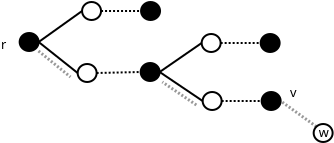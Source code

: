 <?xml version="1.0"?>
<dia:diagram xmlns:dia="http://www.lysator.liu.se/~alla/dia/">
  <dia:layer name="Hintergrund" visible="true">
    <dia:object type="Standard - Ellipse" version="0" id="O0">
      <dia:attribute name="obj_pos">
        <dia:point val="4,8.05"/>
      </dia:attribute>
      <dia:attribute name="obj_bb">
        <dia:rectangle val="3.95,8;5,9"/>
      </dia:attribute>
      <dia:attribute name="elem_corner">
        <dia:point val="4,8.05"/>
      </dia:attribute>
      <dia:attribute name="elem_width">
        <dia:real val="0.95"/>
      </dia:attribute>
      <dia:attribute name="elem_height">
        <dia:real val="0.9"/>
      </dia:attribute>
      <dia:attribute name="inner_color">
        <dia:color val="#000000"/>
      </dia:attribute>
    </dia:object>
    <dia:object type="Standard - Ellipse" version="0" id="O1">
      <dia:attribute name="obj_pos">
        <dia:point val="6.9,9.6"/>
      </dia:attribute>
      <dia:attribute name="obj_bb">
        <dia:rectangle val="6.85,9.55;7.9,10.55"/>
      </dia:attribute>
      <dia:attribute name="elem_corner">
        <dia:point val="6.9,9.6"/>
      </dia:attribute>
      <dia:attribute name="elem_width">
        <dia:real val="0.95"/>
      </dia:attribute>
      <dia:attribute name="elem_height">
        <dia:real val="0.9"/>
      </dia:attribute>
    </dia:object>
    <dia:object type="Standard - Ellipse" version="0" id="O2">
      <dia:attribute name="obj_pos">
        <dia:point val="10.05,9.55"/>
      </dia:attribute>
      <dia:attribute name="obj_bb">
        <dia:rectangle val="10,9.5;11.05,10.5"/>
      </dia:attribute>
      <dia:attribute name="elem_corner">
        <dia:point val="10.05,9.55"/>
      </dia:attribute>
      <dia:attribute name="elem_width">
        <dia:real val="0.95"/>
      </dia:attribute>
      <dia:attribute name="elem_height">
        <dia:real val="0.9"/>
      </dia:attribute>
      <dia:attribute name="inner_color">
        <dia:color val="#000000"/>
      </dia:attribute>
    </dia:object>
    <dia:object type="Standard - Line" version="0" id="O3">
      <dia:attribute name="obj_pos">
        <dia:point val="4.95,8.5"/>
      </dia:attribute>
      <dia:attribute name="obj_bb">
        <dia:rectangle val="4.911,8.461;6.939,10.089"/>
      </dia:attribute>
      <dia:attribute name="conn_endpoints">
        <dia:point val="4.95,8.5"/>
        <dia:point val="6.9,10.05"/>
      </dia:attribute>
      <dia:attribute name="numcp">
        <dia:int val="1"/>
      </dia:attribute>
      <dia:connections>
        <dia:connection handle="0" to="O0" connection="4"/>
        <dia:connection handle="1" to="O1" connection="3"/>
      </dia:connections>
    </dia:object>
    <dia:object type="Standard - Line" version="0" id="O4">
      <dia:attribute name="obj_pos">
        <dia:point val="7.85,10.05"/>
      </dia:attribute>
      <dia:attribute name="obj_bb">
        <dia:rectangle val="7.8,9.95;10.1,10.1"/>
      </dia:attribute>
      <dia:attribute name="conn_endpoints">
        <dia:point val="7.85,10.05"/>
        <dia:point val="10.05,10"/>
      </dia:attribute>
      <dia:attribute name="numcp">
        <dia:int val="1"/>
      </dia:attribute>
      <dia:attribute name="line_style">
        <dia:enum val="4"/>
      </dia:attribute>
      <dia:connections>
        <dia:connection handle="0" to="O1" connection="4"/>
        <dia:connection handle="1" to="O2" connection="3"/>
      </dia:connections>
    </dia:object>
    <dia:object type="Standard - Ellipse" version="0" id="O5">
      <dia:attribute name="obj_pos">
        <dia:point val="13.1,8.1"/>
      </dia:attribute>
      <dia:attribute name="obj_bb">
        <dia:rectangle val="13.05,8.05;14.1,9.05"/>
      </dia:attribute>
      <dia:attribute name="elem_corner">
        <dia:point val="13.1,8.1"/>
      </dia:attribute>
      <dia:attribute name="elem_width">
        <dia:real val="0.95"/>
      </dia:attribute>
      <dia:attribute name="elem_height">
        <dia:real val="0.9"/>
      </dia:attribute>
    </dia:object>
    <dia:object type="Standard - Ellipse" version="0" id="O6">
      <dia:attribute name="obj_pos">
        <dia:point val="16.05,8.1"/>
      </dia:attribute>
      <dia:attribute name="obj_bb">
        <dia:rectangle val="16,8.05;17.05,9.05"/>
      </dia:attribute>
      <dia:attribute name="elem_corner">
        <dia:point val="16.05,8.1"/>
      </dia:attribute>
      <dia:attribute name="elem_width">
        <dia:real val="0.95"/>
      </dia:attribute>
      <dia:attribute name="elem_height">
        <dia:real val="0.9"/>
      </dia:attribute>
      <dia:attribute name="inner_color">
        <dia:color val="#000000"/>
      </dia:attribute>
    </dia:object>
    <dia:object type="Standard - Line" version="0" id="O7">
      <dia:attribute name="obj_pos">
        <dia:point val="11,10"/>
      </dia:attribute>
      <dia:attribute name="obj_bb">
        <dia:rectangle val="10.959,8.509;13.141,10.041"/>
      </dia:attribute>
      <dia:attribute name="conn_endpoints">
        <dia:point val="11,10"/>
        <dia:point val="13.1,8.55"/>
      </dia:attribute>
      <dia:attribute name="numcp">
        <dia:int val="1"/>
      </dia:attribute>
      <dia:connections>
        <dia:connection handle="0" to="O2" connection="4"/>
        <dia:connection handle="1" to="O5" connection="3"/>
      </dia:connections>
    </dia:object>
    <dia:object type="Standard - Line" version="0" id="O8">
      <dia:attribute name="obj_pos">
        <dia:point val="14.05,8.55"/>
      </dia:attribute>
      <dia:attribute name="obj_bb">
        <dia:rectangle val="14,8.5;16.1,8.6"/>
      </dia:attribute>
      <dia:attribute name="conn_endpoints">
        <dia:point val="14.05,8.55"/>
        <dia:point val="16.05,8.55"/>
      </dia:attribute>
      <dia:attribute name="numcp">
        <dia:int val="1"/>
      </dia:attribute>
      <dia:attribute name="line_style">
        <dia:enum val="4"/>
      </dia:attribute>
      <dia:connections>
        <dia:connection handle="0" to="O5" connection="4"/>
        <dia:connection handle="1" to="O6" connection="3"/>
      </dia:connections>
    </dia:object>
    <dia:object type="Standard - Ellipse" version="0" id="O9">
      <dia:attribute name="obj_pos">
        <dia:point val="13.15,11"/>
      </dia:attribute>
      <dia:attribute name="obj_bb">
        <dia:rectangle val="13.1,10.95;14.15,11.95"/>
      </dia:attribute>
      <dia:attribute name="elem_corner">
        <dia:point val="13.15,11"/>
      </dia:attribute>
      <dia:attribute name="elem_width">
        <dia:real val="0.95"/>
      </dia:attribute>
      <dia:attribute name="elem_height">
        <dia:real val="0.9"/>
      </dia:attribute>
    </dia:object>
    <dia:object type="Standard - Line" version="0" id="O10">
      <dia:attribute name="obj_pos">
        <dia:point val="11,10"/>
      </dia:attribute>
      <dia:attribute name="obj_bb">
        <dia:rectangle val="10.959,9.959;13.191,11.492"/>
      </dia:attribute>
      <dia:attribute name="conn_endpoints">
        <dia:point val="11,10"/>
        <dia:point val="13.15,11.45"/>
      </dia:attribute>
      <dia:attribute name="numcp">
        <dia:int val="1"/>
      </dia:attribute>
      <dia:connections>
        <dia:connection handle="0" to="O2" connection="4"/>
        <dia:connection handle="1" to="O9" connection="3"/>
      </dia:connections>
    </dia:object>
    <dia:object type="Standard - Ellipse" version="0" id="O11">
      <dia:attribute name="obj_pos">
        <dia:point val="16.1,11"/>
      </dia:attribute>
      <dia:attribute name="obj_bb">
        <dia:rectangle val="16.05,10.95;17.1,11.95"/>
      </dia:attribute>
      <dia:attribute name="elem_corner">
        <dia:point val="16.1,11"/>
      </dia:attribute>
      <dia:attribute name="elem_width">
        <dia:real val="0.95"/>
      </dia:attribute>
      <dia:attribute name="elem_height">
        <dia:real val="0.9"/>
      </dia:attribute>
      <dia:attribute name="inner_color">
        <dia:color val="#000000"/>
      </dia:attribute>
    </dia:object>
    <dia:object type="Standard - Line" version="0" id="O12">
      <dia:attribute name="obj_pos">
        <dia:point val="14.1,11.45"/>
      </dia:attribute>
      <dia:attribute name="obj_bb">
        <dia:rectangle val="14.05,11.4;16.15,11.5"/>
      </dia:attribute>
      <dia:attribute name="conn_endpoints">
        <dia:point val="14.1,11.45"/>
        <dia:point val="16.1,11.45"/>
      </dia:attribute>
      <dia:attribute name="numcp">
        <dia:int val="1"/>
      </dia:attribute>
      <dia:attribute name="line_style">
        <dia:enum val="4"/>
      </dia:attribute>
      <dia:connections>
        <dia:connection handle="0" to="O9" connection="4"/>
        <dia:connection handle="1" to="O11" connection="3"/>
      </dia:connections>
    </dia:object>
    <dia:object type="Standard - Ellipse" version="0" id="O13">
      <dia:attribute name="obj_pos">
        <dia:point val="7.12,6.5"/>
      </dia:attribute>
      <dia:attribute name="obj_bb">
        <dia:rectangle val="7.07,6.45;8.12,7.45"/>
      </dia:attribute>
      <dia:attribute name="elem_corner">
        <dia:point val="7.12,6.5"/>
      </dia:attribute>
      <dia:attribute name="elem_width">
        <dia:real val="0.95"/>
      </dia:attribute>
      <dia:attribute name="elem_height">
        <dia:real val="0.9"/>
      </dia:attribute>
    </dia:object>
    <dia:object type="Standard - Ellipse" version="0" id="O14">
      <dia:attribute name="obj_pos">
        <dia:point val="10.07,6.5"/>
      </dia:attribute>
      <dia:attribute name="obj_bb">
        <dia:rectangle val="10.02,6.45;11.07,7.45"/>
      </dia:attribute>
      <dia:attribute name="elem_corner">
        <dia:point val="10.07,6.5"/>
      </dia:attribute>
      <dia:attribute name="elem_width">
        <dia:real val="0.95"/>
      </dia:attribute>
      <dia:attribute name="elem_height">
        <dia:real val="0.9"/>
      </dia:attribute>
      <dia:attribute name="inner_color">
        <dia:color val="#000000"/>
      </dia:attribute>
    </dia:object>
    <dia:object type="Standard - Line" version="0" id="O15">
      <dia:attribute name="obj_pos">
        <dia:point val="4.95,8.5"/>
      </dia:attribute>
      <dia:attribute name="obj_bb">
        <dia:rectangle val="4.909,6.909;7.16,8.541"/>
      </dia:attribute>
      <dia:attribute name="conn_endpoints">
        <dia:point val="4.95,8.5"/>
        <dia:point val="7.12,6.95"/>
      </dia:attribute>
      <dia:attribute name="numcp">
        <dia:int val="1"/>
      </dia:attribute>
      <dia:connections>
        <dia:connection handle="0" to="O0" connection="4"/>
        <dia:connection handle="1" to="O13" connection="3"/>
      </dia:connections>
    </dia:object>
    <dia:object type="Standard - Line" version="0" id="O16">
      <dia:attribute name="obj_pos">
        <dia:point val="8.07,6.95"/>
      </dia:attribute>
      <dia:attribute name="obj_bb">
        <dia:rectangle val="8.02,6.9;10.12,7"/>
      </dia:attribute>
      <dia:attribute name="conn_endpoints">
        <dia:point val="8.07,6.95"/>
        <dia:point val="10.07,6.95"/>
      </dia:attribute>
      <dia:attribute name="numcp">
        <dia:int val="1"/>
      </dia:attribute>
      <dia:attribute name="line_style">
        <dia:enum val="4"/>
      </dia:attribute>
      <dia:connections>
        <dia:connection handle="0" to="O13" connection="4"/>
        <dia:connection handle="1" to="O14" connection="3"/>
      </dia:connections>
    </dia:object>
    <dia:object type="Standard - Text" version="0" id="O17">
      <dia:attribute name="obj_pos">
        <dia:point val="3.2,8.85"/>
      </dia:attribute>
      <dia:attribute name="obj_bb">
        <dia:rectangle val="2.917,8.237;3.433,9.037"/>
      </dia:attribute>
      <dia:attribute name="text">
        <dia:composite type="text">
          <dia:attribute name="string">
            <dia:string>#r#</dia:string>
          </dia:attribute>
          <dia:attribute name="font">
            <dia:font name="Helvetica"/>
          </dia:attribute>
          <dia:attribute name="height">
            <dia:real val="0.8"/>
          </dia:attribute>
          <dia:attribute name="pos">
            <dia:point val="3.2,8.85"/>
          </dia:attribute>
          <dia:attribute name="color">
            <dia:color val="#000000"/>
          </dia:attribute>
          <dia:attribute name="alignment">
            <dia:enum val="1"/>
          </dia:attribute>
        </dia:composite>
      </dia:attribute>
    </dia:object>
    <dia:object type="Standard - Text" version="0" id="O18">
      <dia:attribute name="obj_pos">
        <dia:point val="17.692,11.25"/>
      </dia:attribute>
      <dia:attribute name="obj_bb">
        <dia:rectangle val="17.34,10.637;17.994,11.437"/>
      </dia:attribute>
      <dia:attribute name="text">
        <dia:composite type="text">
          <dia:attribute name="string">
            <dia:string>#v#</dia:string>
          </dia:attribute>
          <dia:attribute name="font">
            <dia:font name="Helvetica"/>
          </dia:attribute>
          <dia:attribute name="height">
            <dia:real val="0.8"/>
          </dia:attribute>
          <dia:attribute name="pos">
            <dia:point val="17.692,11.25"/>
          </dia:attribute>
          <dia:attribute name="color">
            <dia:color val="#000000"/>
          </dia:attribute>
          <dia:attribute name="alignment">
            <dia:enum val="1"/>
          </dia:attribute>
        </dia:composite>
      </dia:attribute>
    </dia:object>
    <dia:object type="Standard - Line" version="0" id="O19">
      <dia:attribute name="obj_pos">
        <dia:point val="4.942,8.95"/>
      </dia:attribute>
      <dia:attribute name="obj_bb">
        <dia:rectangle val="4.884,8.892;6.6,10.308"/>
      </dia:attribute>
      <dia:attribute name="conn_endpoints">
        <dia:point val="4.942,8.95"/>
        <dia:point val="6.542,10.25"/>
      </dia:attribute>
      <dia:attribute name="numcp">
        <dia:int val="1"/>
      </dia:attribute>
      <dia:attribute name="line_color">
        <dia:color val="#989898"/>
      </dia:attribute>
      <dia:attribute name="line_width">
        <dia:real val="0.15"/>
      </dia:attribute>
      <dia:attribute name="line_style">
        <dia:enum val="4"/>
      </dia:attribute>
    </dia:object>
    <dia:object type="Standard - Line" version="0" id="O20">
      <dia:attribute name="obj_pos">
        <dia:point val="12.834,11.65"/>
      </dia:attribute>
      <dia:attribute name="obj_bb">
        <dia:rectangle val="11.072,10.438;12.896,11.712"/>
      </dia:attribute>
      <dia:attribute name="conn_endpoints">
        <dia:point val="12.834,11.65"/>
        <dia:point val="11.134,10.5"/>
      </dia:attribute>
      <dia:attribute name="numcp">
        <dia:int val="1"/>
      </dia:attribute>
      <dia:attribute name="line_color">
        <dia:color val="#989898"/>
      </dia:attribute>
      <dia:attribute name="line_width">
        <dia:real val="0.15"/>
      </dia:attribute>
      <dia:attribute name="line_style">
        <dia:enum val="4"/>
      </dia:attribute>
    </dia:object>
    <dia:object type="Standard - Line" version="0" id="O21">
      <dia:attribute name="obj_pos">
        <dia:point val="18.839,12.732"/>
      </dia:attribute>
      <dia:attribute name="obj_bb">
        <dia:rectangle val="16.989,11.389;18.9,12.793"/>
      </dia:attribute>
      <dia:attribute name="conn_endpoints">
        <dia:point val="18.839,12.732"/>
        <dia:point val="17.05,11.45"/>
      </dia:attribute>
      <dia:attribute name="numcp">
        <dia:int val="1"/>
      </dia:attribute>
      <dia:attribute name="line_color">
        <dia:color val="#989898"/>
      </dia:attribute>
      <dia:attribute name="line_width">
        <dia:real val="0.15"/>
      </dia:attribute>
      <dia:attribute name="line_style">
        <dia:enum val="4"/>
      </dia:attribute>
      <dia:connections>
        <dia:connection handle="0" to="O22" connection="0"/>
        <dia:connection handle="1" to="O11" connection="4"/>
      </dia:connections>
    </dia:object>
    <dia:object type="Standard - Ellipse" version="0" id="O22">
      <dia:attribute name="obj_pos">
        <dia:point val="18.7,12.6"/>
      </dia:attribute>
      <dia:attribute name="obj_bb">
        <dia:rectangle val="18.65,12.55;19.7,13.55"/>
      </dia:attribute>
      <dia:attribute name="elem_corner">
        <dia:point val="18.7,12.6"/>
      </dia:attribute>
      <dia:attribute name="elem_width">
        <dia:real val="0.95"/>
      </dia:attribute>
      <dia:attribute name="elem_height">
        <dia:real val="0.9"/>
      </dia:attribute>
    </dia:object>
    <dia:object type="Standard - Text" version="0" id="O23">
      <dia:attribute name="obj_pos">
        <dia:point val="19.2,13.25"/>
      </dia:attribute>
      <dia:attribute name="obj_bb">
        <dia:rectangle val="18.809,12.637;19.591,13.437"/>
      </dia:attribute>
      <dia:attribute name="text">
        <dia:composite type="text">
          <dia:attribute name="string">
            <dia:string>#w#</dia:string>
          </dia:attribute>
          <dia:attribute name="font">
            <dia:font name="Helvetica"/>
          </dia:attribute>
          <dia:attribute name="height">
            <dia:real val="0.8"/>
          </dia:attribute>
          <dia:attribute name="pos">
            <dia:point val="19.2,13.25"/>
          </dia:attribute>
          <dia:attribute name="color">
            <dia:color val="#000000"/>
          </dia:attribute>
          <dia:attribute name="alignment">
            <dia:enum val="1"/>
          </dia:attribute>
        </dia:composite>
      </dia:attribute>
    </dia:object>
  </dia:layer>
</dia:diagram>
